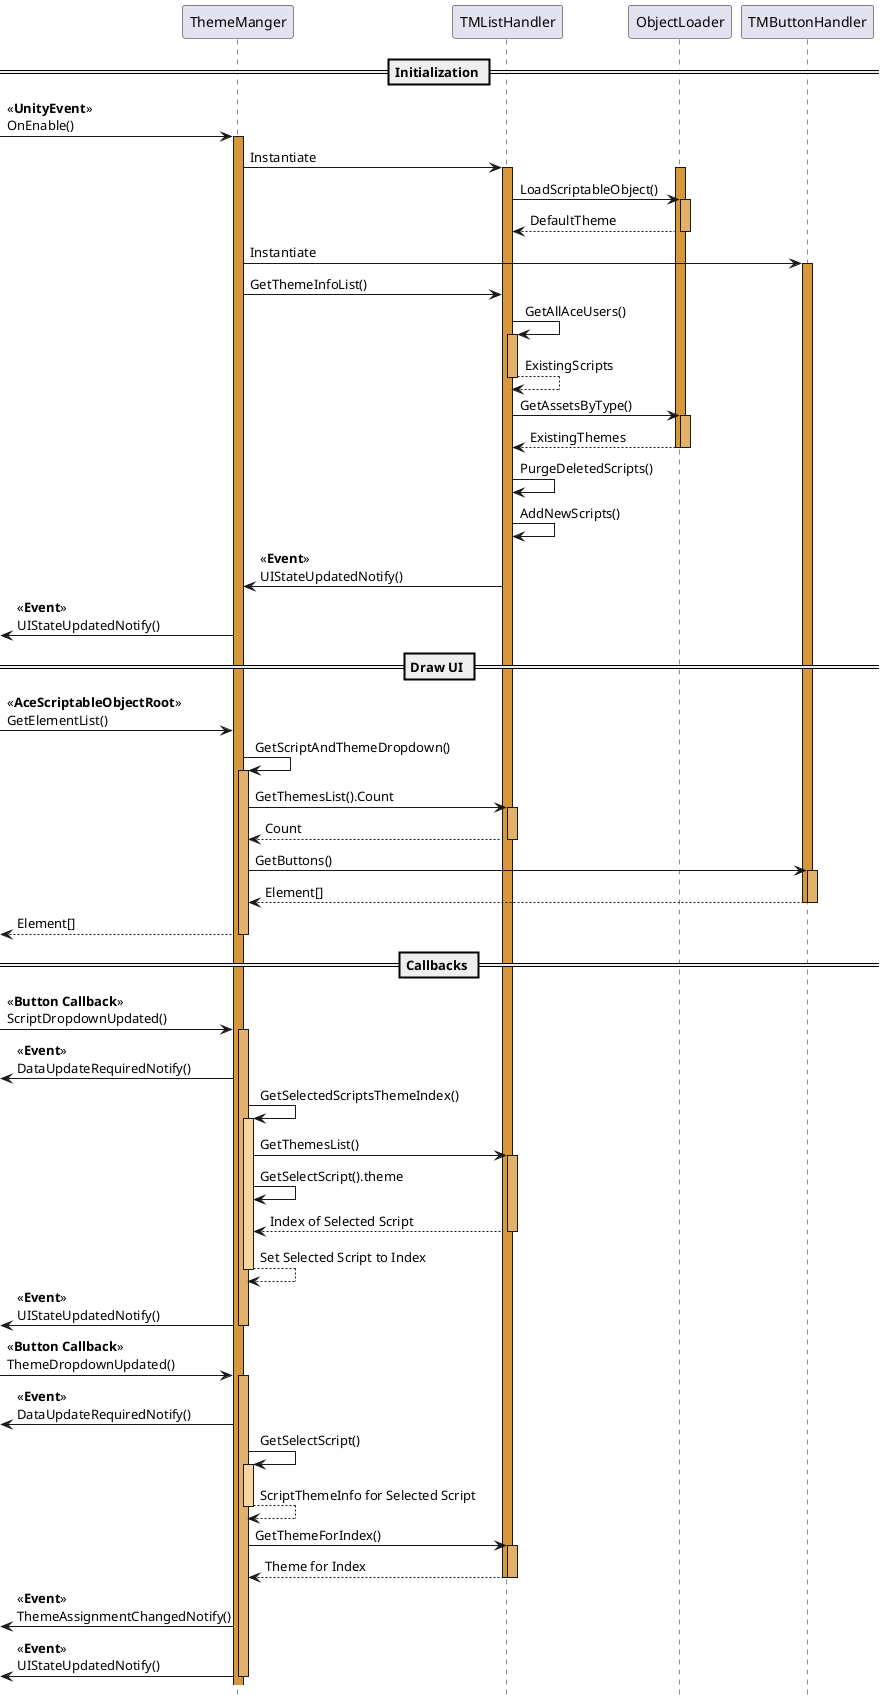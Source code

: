 ﻿@startuml Theme Manager Sequence Diagram

!$orange1 = "#D7983C"
!$orange2 = "#E2B16A"
!$orange3 = "#F8D79F"

hide footbox
Participant ThemeManger as TM
Participant TMListHandler as TML
Participant ObjectLoader as OL
Participant TMButtonHandler as TMB

== Initialization ==
[-> TM ++  $orange1 : <<**UnityEvent**>>\nOnEnable()
TM -> TML ++ $orange1 : Instantiate
activate OL $orange1
TML -> OL ++ $orange2 : LoadScriptableObject()
return DefaultTheme
TM -> TMB ++ $orange1: Instantiate
TM -> TML : GetThemeInfoList()
TML -> TML ++ $orange2 : GetAllAceUsers()
return ExistingScripts
TML -> OL ++ $orange2 : GetAssetsByType()
return ExistingThemes
deactivate OL
TML -> TML : PurgeDeletedScripts()
TML -> TML : AddNewScripts()
TM <- TML : <<**Event**>> \nUIStateUpdatedNotify()
[<- TM : <<**Event**>> \nUIStateUpdatedNotify()

== Draw UI ==

[-> TM : <<**AceScriptableObjectRoot**>>\nGetElementList()
TM -> TM ++ $orange2 : GetScriptAndThemeDropdown()
TM -> TML ++ $orange2 : GetThemesList().Count
return Count
TM -> TMB ++ $orange2 : GetButtons()
return Element[]
deactivate TMB
[<-- TM : Element[]
deactivate TM

== Callbacks ==

[-> TM ++ $orange2 : <<**Button Callback**>> \nScriptDropdownUpdated()
[<- TM : <<**Event**>> \nDataUpdateRequiredNotify()
TM -> TM ++ $orange3 : GetSelectedScriptsThemeIndex()
TM -> TML ++ $orange2 : GetThemesList()
TM -> TM : GetSelectScript().theme
return Index of Selected Script
return Set Selected Script to Index
[<- TM : <<**Event**>> \nUIStateUpdatedNotify()
deactivate TM



[-> TM ++ $orange2 : <<**Button Callback**>> \nThemeDropdownUpdated()
[<- TM : <<**Event**>> \nDataUpdateRequiredNotify()
TM -> TM ++ $orange3 : GetSelectScript()
return ScriptThemeInfo for Selected Script
TM -> TML ++ $orange2 : GetThemeForIndex()
return Theme for Index
deactivate TML
[<- TM : <<**Event**>> \nThemeAssignmentChangedNotify()
[<- TM : <<**Event**>> \nUIStateUpdatedNotify()
deactivate TM



@enduml